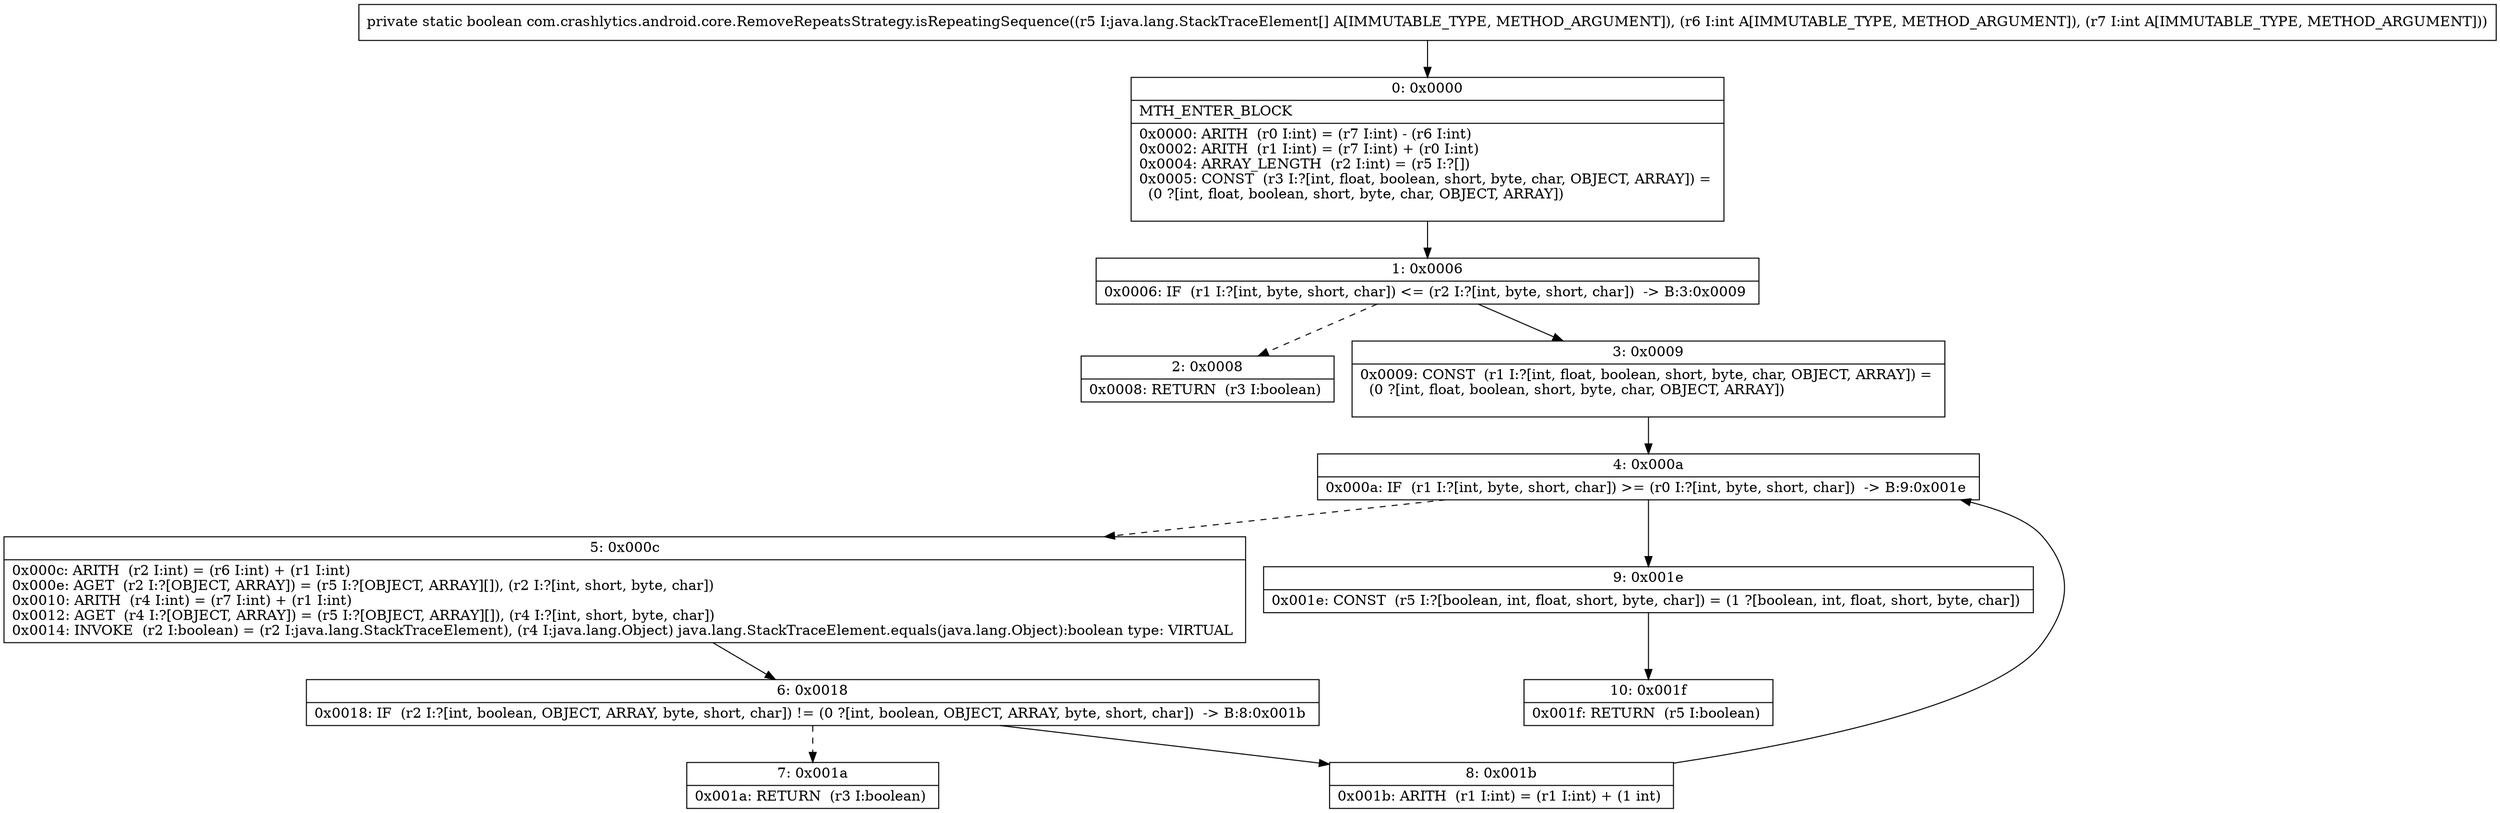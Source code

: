 digraph "CFG forcom.crashlytics.android.core.RemoveRepeatsStrategy.isRepeatingSequence([Ljava\/lang\/StackTraceElement;II)Z" {
Node_0 [shape=record,label="{0\:\ 0x0000|MTH_ENTER_BLOCK\l|0x0000: ARITH  (r0 I:int) = (r7 I:int) \- (r6 I:int) \l0x0002: ARITH  (r1 I:int) = (r7 I:int) + (r0 I:int) \l0x0004: ARRAY_LENGTH  (r2 I:int) = (r5 I:?[]) \l0x0005: CONST  (r3 I:?[int, float, boolean, short, byte, char, OBJECT, ARRAY]) = \l  (0 ?[int, float, boolean, short, byte, char, OBJECT, ARRAY])\l \l}"];
Node_1 [shape=record,label="{1\:\ 0x0006|0x0006: IF  (r1 I:?[int, byte, short, char]) \<= (r2 I:?[int, byte, short, char])  \-\> B:3:0x0009 \l}"];
Node_2 [shape=record,label="{2\:\ 0x0008|0x0008: RETURN  (r3 I:boolean) \l}"];
Node_3 [shape=record,label="{3\:\ 0x0009|0x0009: CONST  (r1 I:?[int, float, boolean, short, byte, char, OBJECT, ARRAY]) = \l  (0 ?[int, float, boolean, short, byte, char, OBJECT, ARRAY])\l \l}"];
Node_4 [shape=record,label="{4\:\ 0x000a|0x000a: IF  (r1 I:?[int, byte, short, char]) \>= (r0 I:?[int, byte, short, char])  \-\> B:9:0x001e \l}"];
Node_5 [shape=record,label="{5\:\ 0x000c|0x000c: ARITH  (r2 I:int) = (r6 I:int) + (r1 I:int) \l0x000e: AGET  (r2 I:?[OBJECT, ARRAY]) = (r5 I:?[OBJECT, ARRAY][]), (r2 I:?[int, short, byte, char]) \l0x0010: ARITH  (r4 I:int) = (r7 I:int) + (r1 I:int) \l0x0012: AGET  (r4 I:?[OBJECT, ARRAY]) = (r5 I:?[OBJECT, ARRAY][]), (r4 I:?[int, short, byte, char]) \l0x0014: INVOKE  (r2 I:boolean) = (r2 I:java.lang.StackTraceElement), (r4 I:java.lang.Object) java.lang.StackTraceElement.equals(java.lang.Object):boolean type: VIRTUAL \l}"];
Node_6 [shape=record,label="{6\:\ 0x0018|0x0018: IF  (r2 I:?[int, boolean, OBJECT, ARRAY, byte, short, char]) != (0 ?[int, boolean, OBJECT, ARRAY, byte, short, char])  \-\> B:8:0x001b \l}"];
Node_7 [shape=record,label="{7\:\ 0x001a|0x001a: RETURN  (r3 I:boolean) \l}"];
Node_8 [shape=record,label="{8\:\ 0x001b|0x001b: ARITH  (r1 I:int) = (r1 I:int) + (1 int) \l}"];
Node_9 [shape=record,label="{9\:\ 0x001e|0x001e: CONST  (r5 I:?[boolean, int, float, short, byte, char]) = (1 ?[boolean, int, float, short, byte, char]) \l}"];
Node_10 [shape=record,label="{10\:\ 0x001f|0x001f: RETURN  (r5 I:boolean) \l}"];
MethodNode[shape=record,label="{private static boolean com.crashlytics.android.core.RemoveRepeatsStrategy.isRepeatingSequence((r5 I:java.lang.StackTraceElement[] A[IMMUTABLE_TYPE, METHOD_ARGUMENT]), (r6 I:int A[IMMUTABLE_TYPE, METHOD_ARGUMENT]), (r7 I:int A[IMMUTABLE_TYPE, METHOD_ARGUMENT])) }"];
MethodNode -> Node_0;
Node_0 -> Node_1;
Node_1 -> Node_2[style=dashed];
Node_1 -> Node_3;
Node_3 -> Node_4;
Node_4 -> Node_5[style=dashed];
Node_4 -> Node_9;
Node_5 -> Node_6;
Node_6 -> Node_7[style=dashed];
Node_6 -> Node_8;
Node_8 -> Node_4;
Node_9 -> Node_10;
}

